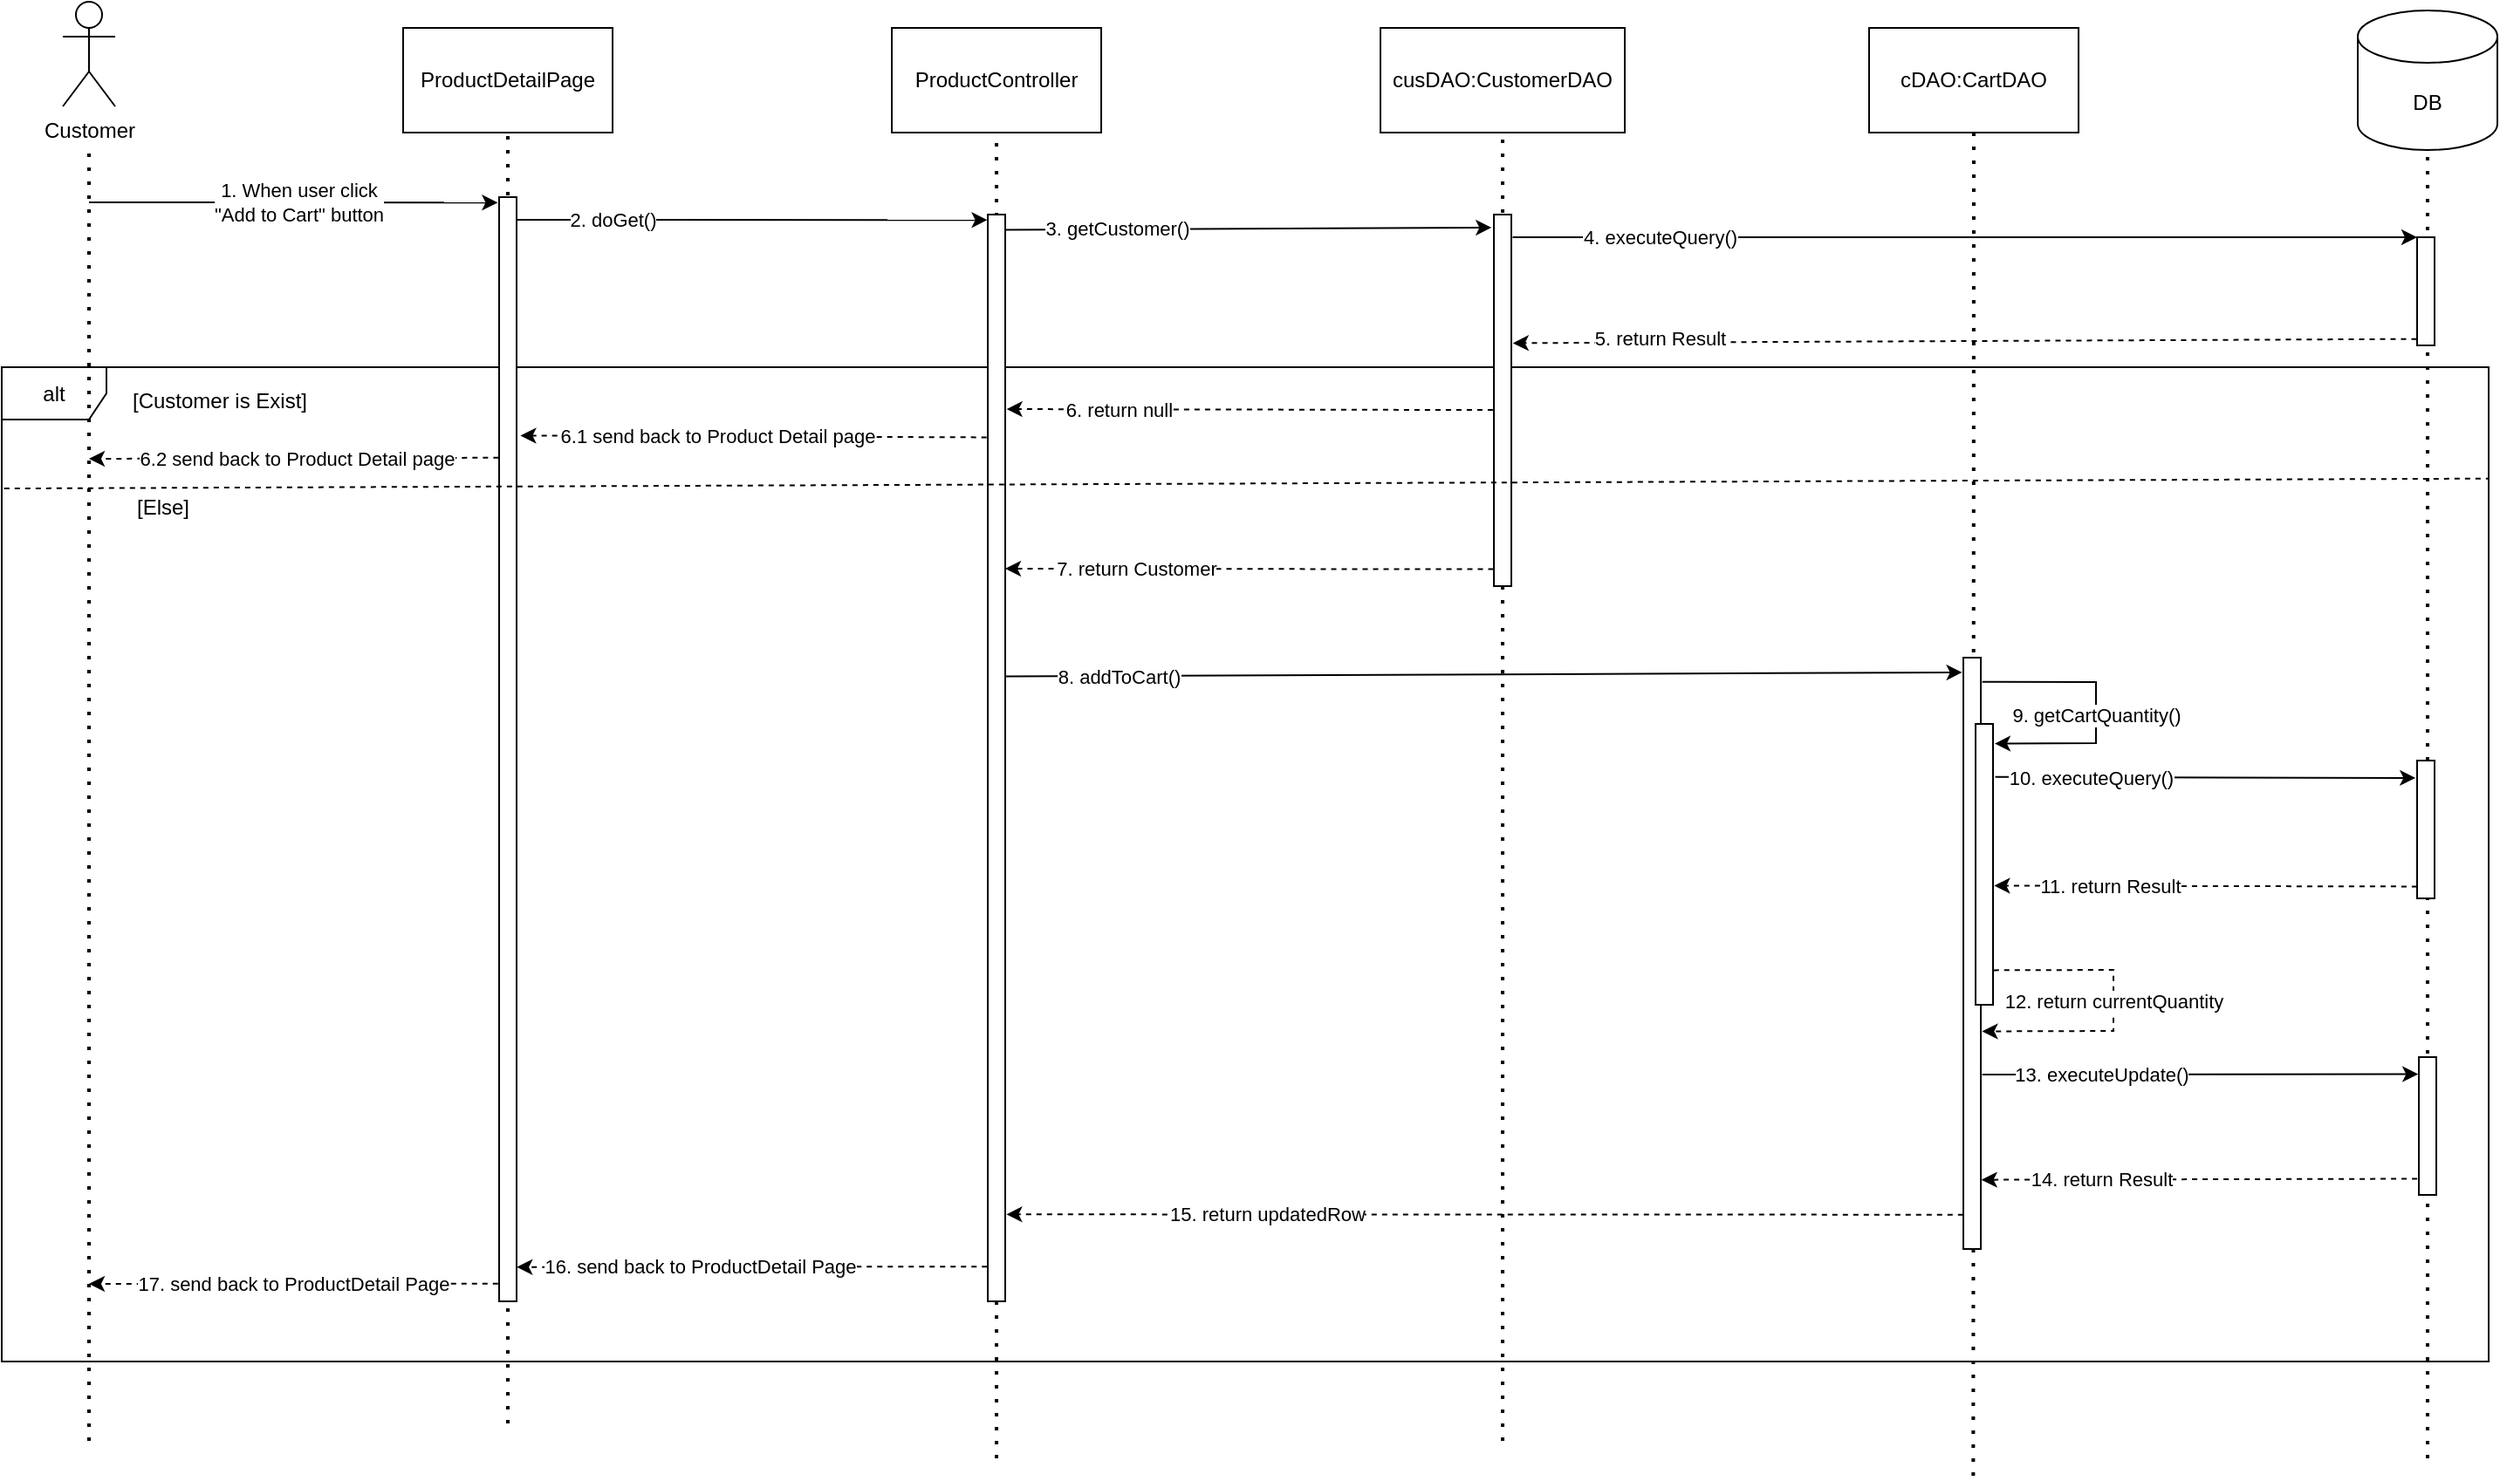 <mxfile>
    <diagram id="q-MbuWhYYtdjwNa4Wrbu" name="Page-1">
        <mxGraphModel dx="2206" dy="776" grid="1" gridSize="10" guides="1" tooltips="1" connect="1" arrows="1" fold="1" page="1" pageScale="1" pageWidth="850" pageHeight="1100" math="0" shadow="0">
            <root>
                <mxCell id="0"/>
                <mxCell id="1" parent="0"/>
                <mxCell id="53" value="alt" style="shape=umlFrame;whiteSpace=wrap;html=1;" vertex="1" parent="1">
                    <mxGeometry x="-30" y="244.5" width="1425" height="570" as="geometry"/>
                </mxCell>
                <mxCell id="2" value="Customer" style="shape=umlActor;verticalLabelPosition=bottom;verticalAlign=top;html=1;outlineConnect=0;" vertex="1" parent="1">
                    <mxGeometry x="5" y="35" width="30" height="60" as="geometry"/>
                </mxCell>
                <mxCell id="3" value="" style="endArrow=none;dashed=1;html=1;dashPattern=1 3;strokeWidth=2;" edge="1" parent="1">
                    <mxGeometry width="50" height="50" relative="1" as="geometry">
                        <mxPoint x="20" y="860" as="sourcePoint"/>
                        <mxPoint x="20" y="120" as="targetPoint"/>
                    </mxGeometry>
                </mxCell>
                <mxCell id="4" value="ProductDetailPage" style="rounded=0;whiteSpace=wrap;html=1;" vertex="1" parent="1">
                    <mxGeometry x="200" y="50" width="120" height="60" as="geometry"/>
                </mxCell>
                <mxCell id="6" value="" style="endArrow=none;dashed=1;html=1;dashPattern=1 3;strokeWidth=2;entryX=0.5;entryY=1;entryDx=0;entryDy=0;" edge="1" parent="1" target="4">
                    <mxGeometry width="50" height="50" relative="1" as="geometry">
                        <mxPoint x="260" y="850" as="sourcePoint"/>
                        <mxPoint x="259.52" y="130" as="targetPoint"/>
                    </mxGeometry>
                </mxCell>
                <mxCell id="7" value="1. When user click &lt;br&gt;&quot;Add to Cart&quot; button" style="endArrow=classic;html=1;entryX=-0.081;entryY=0.005;entryDx=0;entryDy=0;entryPerimeter=0;" edge="1" parent="1" target="13">
                    <mxGeometry x="0.024" width="50" height="50" relative="1" as="geometry">
                        <mxPoint x="20" y="150" as="sourcePoint"/>
                        <mxPoint x="250" y="150" as="targetPoint"/>
                        <mxPoint as="offset"/>
                    </mxGeometry>
                </mxCell>
                <mxCell id="8" value="ProductController" style="rounded=0;whiteSpace=wrap;html=1;" vertex="1" parent="1">
                    <mxGeometry x="480" y="50" width="120" height="60" as="geometry"/>
                </mxCell>
                <mxCell id="9" value="cusDAO:CustomerDAO" style="rounded=0;whiteSpace=wrap;html=1;" vertex="1" parent="1">
                    <mxGeometry x="760" y="50" width="140" height="60" as="geometry"/>
                </mxCell>
                <mxCell id="10" value="cDAO:CartDAO" style="rounded=0;whiteSpace=wrap;html=1;" vertex="1" parent="1">
                    <mxGeometry x="1040" y="50" width="120" height="60" as="geometry"/>
                </mxCell>
                <mxCell id="12" value="DB" style="shape=cylinder3;whiteSpace=wrap;html=1;boundedLbl=1;backgroundOutline=1;size=15;" vertex="1" parent="1">
                    <mxGeometry x="1320" y="40" width="80" height="80" as="geometry"/>
                </mxCell>
                <mxCell id="13" value="" style="rounded=0;whiteSpace=wrap;html=1;" vertex="1" parent="1">
                    <mxGeometry x="255" y="147" width="10" height="633" as="geometry"/>
                </mxCell>
                <mxCell id="14" value="" style="endArrow=none;dashed=1;html=1;dashPattern=1 3;strokeWidth=2;entryX=0.5;entryY=1;entryDx=0;entryDy=0;" edge="1" parent="1" target="8">
                    <mxGeometry width="50" height="50" relative="1" as="geometry">
                        <mxPoint x="540" y="870" as="sourcePoint"/>
                        <mxPoint x="539.73" y="120" as="targetPoint"/>
                    </mxGeometry>
                </mxCell>
                <mxCell id="15" value="" style="endArrow=none;dashed=1;html=1;dashPattern=1 3;strokeWidth=2;entryX=0.5;entryY=1;entryDx=0;entryDy=0;" edge="1" parent="1" target="9">
                    <mxGeometry width="50" height="50" relative="1" as="geometry">
                        <mxPoint x="830" y="860" as="sourcePoint"/>
                        <mxPoint x="829.95" y="130" as="targetPoint"/>
                    </mxGeometry>
                </mxCell>
                <mxCell id="16" value="" style="endArrow=none;dashed=1;html=1;dashPattern=1 3;strokeWidth=2;entryX=0.5;entryY=1;entryDx=0;entryDy=0;" edge="1" parent="1" target="10">
                    <mxGeometry width="50" height="50" relative="1" as="geometry">
                        <mxPoint x="1099.68" y="880" as="sourcePoint"/>
                        <mxPoint x="1100" y="120" as="targetPoint"/>
                    </mxGeometry>
                </mxCell>
                <mxCell id="17" value="" style="endArrow=none;dashed=1;html=1;dashPattern=1 3;strokeWidth=2;entryX=0.5;entryY=1;entryDx=0;entryDy=0;entryPerimeter=0;" edge="1" parent="1" target="12">
                    <mxGeometry width="50" height="50" relative="1" as="geometry">
                        <mxPoint x="1360" y="870" as="sourcePoint"/>
                        <mxPoint x="1360" y="130" as="targetPoint"/>
                    </mxGeometry>
                </mxCell>
                <mxCell id="18" value="" style="rounded=0;whiteSpace=wrap;html=1;" vertex="1" parent="1">
                    <mxGeometry x="535" y="157" width="10" height="623" as="geometry"/>
                </mxCell>
                <mxCell id="19" value="2. doGet()" style="endArrow=classic;html=1;entryX=-0.023;entryY=0.005;entryDx=0;entryDy=0;entryPerimeter=0;" edge="1" parent="1" target="18">
                    <mxGeometry x="-0.593" width="50" height="50" relative="1" as="geometry">
                        <mxPoint x="265" y="160.0" as="sourcePoint"/>
                        <mxPoint x="530" y="160" as="targetPoint"/>
                        <mxPoint as="offset"/>
                    </mxGeometry>
                </mxCell>
                <mxCell id="20" value="" style="rounded=0;whiteSpace=wrap;html=1;" vertex="1" parent="1">
                    <mxGeometry x="825" y="157" width="10" height="213" as="geometry"/>
                </mxCell>
                <mxCell id="21" value="3. getCustomer()" style="endArrow=classic;html=1;exitX=0.982;exitY=0.014;exitDx=0;exitDy=0;exitPerimeter=0;entryX=-0.135;entryY=0.035;entryDx=0;entryDy=0;entryPerimeter=0;" edge="1" parent="1" source="18" target="20">
                    <mxGeometry x="-0.541" width="50" height="50" relative="1" as="geometry">
                        <mxPoint x="547.14" y="165.84" as="sourcePoint"/>
                        <mxPoint x="822.44" y="164.242" as="targetPoint"/>
                        <mxPoint as="offset"/>
                    </mxGeometry>
                </mxCell>
                <mxCell id="22" value="" style="rounded=0;whiteSpace=wrap;html=1;" vertex="1" parent="1">
                    <mxGeometry x="1354" y="170" width="10" height="62" as="geometry"/>
                </mxCell>
                <mxCell id="23" value="4. executeQuery()" style="endArrow=classic;html=1;entryX=0;entryY=0;entryDx=0;entryDy=0;exitX=1.078;exitY=0.061;exitDx=0;exitDy=0;exitPerimeter=0;" edge="1" parent="1" source="20" target="22">
                    <mxGeometry x="-0.676" width="50" height="50" relative="1" as="geometry">
                        <mxPoint x="850" y="170" as="sourcePoint"/>
                        <mxPoint x="1130" y="120" as="targetPoint"/>
                        <mxPoint as="offset"/>
                    </mxGeometry>
                </mxCell>
                <mxCell id="24" value="5. return Result" style="endArrow=classic;html=1;exitX=-0.026;exitY=0.941;exitDx=0;exitDy=0;exitPerimeter=0;dashed=1;entryX=1.089;entryY=0.346;entryDx=0;entryDy=0;entryPerimeter=0;" edge="1" parent="1" source="22" target="20">
                    <mxGeometry x="0.674" y="-2" width="50" height="50" relative="1" as="geometry">
                        <mxPoint x="810.0" y="241.883" as="sourcePoint"/>
                        <mxPoint x="850" y="230" as="targetPoint"/>
                        <mxPoint as="offset"/>
                    </mxGeometry>
                </mxCell>
                <mxCell id="25" value="6. return null" style="endArrow=classic;html=1;exitX=-0.056;exitY=0.526;exitDx=0;exitDy=0;exitPerimeter=0;dashed=1;entryX=1.078;entryY=0.179;entryDx=0;entryDy=0;entryPerimeter=0;" edge="1" parent="1" source="20" target="18">
                    <mxGeometry x="0.536" width="50" height="50" relative="1" as="geometry">
                        <mxPoint x="826.8" y="271.099" as="sourcePoint"/>
                        <mxPoint x="547.05" y="270.79" as="targetPoint"/>
                        <mxPoint as="offset"/>
                    </mxGeometry>
                </mxCell>
                <mxCell id="26" value="6.1 send back to Product Detail page" style="endArrow=classic;html=1;exitX=-0.067;exitY=0.205;exitDx=0;exitDy=0;exitPerimeter=0;dashed=1;entryX=1.22;entryY=0.216;entryDx=0;entryDy=0;entryPerimeter=0;" edge="1" parent="1" source="18" target="13">
                    <mxGeometry x="0.153" width="50" height="50" relative="1" as="geometry">
                        <mxPoint x="529.75" y="286.099" as="sourcePoint"/>
                        <mxPoint x="270" y="286" as="targetPoint"/>
                        <mxPoint as="offset"/>
                    </mxGeometry>
                </mxCell>
                <mxCell id="27" value="6.2 send back to Product Detail page" style="endArrow=classic;html=1;exitX=-0.033;exitY=0.236;exitDx=0;exitDy=0;exitPerimeter=0;dashed=1;" edge="1" parent="1" source="13">
                    <mxGeometry x="-0.023" width="50" height="50" relative="1" as="geometry">
                        <mxPoint x="255.0" y="297.309" as="sourcePoint"/>
                        <mxPoint x="20" y="297" as="targetPoint"/>
                        <mxPoint x="-1" as="offset"/>
                    </mxGeometry>
                </mxCell>
                <mxCell id="28" value="7. return Customer" style="endArrow=classic;html=1;exitX=-0.02;exitY=0.423;exitDx=0;exitDy=0;exitPerimeter=0;dashed=1;entryX=1.005;entryY=0.73;entryDx=0;entryDy=0;entryPerimeter=0;" edge="1" parent="1">
                    <mxGeometry x="0.464" width="50" height="50" relative="1" as="geometry">
                        <mxPoint x="824.75" y="360.309" as="sourcePoint"/>
                        <mxPoint x="545.0" y="360.0" as="targetPoint"/>
                        <mxPoint as="offset"/>
                    </mxGeometry>
                </mxCell>
                <mxCell id="30" value="8. addToCart()" style="endArrow=classic;html=1;exitX=1.028;exitY=0.425;exitDx=0;exitDy=0;exitPerimeter=0;entryX=-0.067;entryY=0.025;entryDx=0;entryDy=0;entryPerimeter=0;" edge="1" parent="1" source="18" target="31">
                    <mxGeometry x="-0.762" width="50" height="50" relative="1" as="geometry">
                        <mxPoint x="549.7" y="421.6" as="sourcePoint"/>
                        <mxPoint x="1090" y="420" as="targetPoint"/>
                        <mxPoint as="offset"/>
                    </mxGeometry>
                </mxCell>
                <mxCell id="31" value="" style="rounded=0;whiteSpace=wrap;html=1;" vertex="1" parent="1">
                    <mxGeometry x="1094" y="411" width="10" height="339" as="geometry"/>
                </mxCell>
                <mxCell id="32" value="" style="rounded=0;whiteSpace=wrap;html=1;" vertex="1" parent="1">
                    <mxGeometry x="1101" y="449" width="10" height="161" as="geometry"/>
                </mxCell>
                <mxCell id="36" value="9. getCartQuantity()" style="endArrow=classic;html=1;rounded=0;exitX=1.081;exitY=0.041;exitDx=0;exitDy=0;exitPerimeter=0;entryX=1.096;entryY=0.07;entryDx=0;entryDy=0;entryPerimeter=0;" edge="1" parent="1" source="31" target="32">
                    <mxGeometry x="0.068" width="50" height="50" relative="1" as="geometry">
                        <mxPoint x="1110" y="425" as="sourcePoint"/>
                        <mxPoint x="1120" y="460" as="targetPoint"/>
                        <mxPoint as="offset"/>
                        <Array as="points">
                            <mxPoint x="1170" y="425"/>
                            <mxPoint x="1170" y="460"/>
                        </Array>
                    </mxGeometry>
                </mxCell>
                <mxCell id="38" value="" style="rounded=0;whiteSpace=wrap;html=1;" vertex="1" parent="1">
                    <mxGeometry x="1354" y="470" width="10" height="79" as="geometry"/>
                </mxCell>
                <mxCell id="40" value="10. executeQuery()" style="endArrow=classic;html=1;exitX=1.126;exitY=0.189;exitDx=0;exitDy=0;exitPerimeter=0;entryX=-0.085;entryY=0.126;entryDx=0;entryDy=0;entryPerimeter=0;" edge="1" parent="1" source="32" target="38">
                    <mxGeometry x="-0.545" width="50" height="50" relative="1" as="geometry">
                        <mxPoint x="1120" y="480" as="sourcePoint"/>
                        <mxPoint x="1340" y="480" as="targetPoint"/>
                        <mxPoint as="offset"/>
                    </mxGeometry>
                </mxCell>
                <mxCell id="41" value="11. return Result" style="endArrow=classic;html=1;dashed=1;entryX=1.069;entryY=0.576;entryDx=0;entryDy=0;entryPerimeter=0;exitX=-0.005;exitY=0.914;exitDx=0;exitDy=0;exitPerimeter=0;" edge="1" parent="1" source="38" target="32">
                    <mxGeometry x="0.455" width="50" height="50" relative="1" as="geometry">
                        <mxPoint x="1340" y="542" as="sourcePoint"/>
                        <mxPoint x="1120" y="542" as="targetPoint"/>
                        <mxPoint as="offset"/>
                    </mxGeometry>
                </mxCell>
                <mxCell id="42" value="12. return currentQuantity" style="endArrow=classic;html=1;rounded=0;dashed=1;exitX=1.039;exitY=0.877;exitDx=0;exitDy=0;exitPerimeter=0;entryX=1.073;entryY=0.632;entryDx=0;entryDy=0;entryPerimeter=0;" edge="1" parent="1" source="32" target="31">
                    <mxGeometry x="-0.03" width="50" height="50" relative="1" as="geometry">
                        <mxPoint x="1120" y="590" as="sourcePoint"/>
                        <mxPoint x="1110" y="625" as="targetPoint"/>
                        <mxPoint as="offset"/>
                        <Array as="points">
                            <mxPoint x="1180" y="590"/>
                            <mxPoint x="1180" y="625"/>
                        </Array>
                    </mxGeometry>
                </mxCell>
                <mxCell id="43" value="13. executeUpdate()" style="endArrow=classic;html=1;exitX=1.084;exitY=0.705;exitDx=0;exitDy=0;exitPerimeter=0;entryX=-0.039;entryY=0.124;entryDx=0;entryDy=0;entryPerimeter=0;" edge="1" parent="1" source="31" target="44">
                    <mxGeometry x="-0.455" width="50" height="50" relative="1" as="geometry">
                        <mxPoint x="1120" y="650" as="sourcePoint"/>
                        <mxPoint x="1350" y="650" as="targetPoint"/>
                        <mxPoint as="offset"/>
                    </mxGeometry>
                </mxCell>
                <mxCell id="44" value="" style="rounded=0;whiteSpace=wrap;html=1;" vertex="1" parent="1">
                    <mxGeometry x="1355" y="640" width="10" height="79" as="geometry"/>
                </mxCell>
                <mxCell id="47" value="14. return Result" style="endArrow=classic;html=1;dashed=1;exitX=-0.095;exitY=0.883;exitDx=0;exitDy=0;exitPerimeter=0;entryX=1.033;entryY=0.883;entryDx=0;entryDy=0;entryPerimeter=0;" edge="1" parent="1" source="44" target="31">
                    <mxGeometry x="0.455" width="50" height="50" relative="1" as="geometry">
                        <mxPoint x="1341" y="710" as="sourcePoint"/>
                        <mxPoint x="1111" y="710" as="targetPoint"/>
                        <mxPoint as="offset"/>
                    </mxGeometry>
                </mxCell>
                <mxCell id="50" value="15. return updatedRow" style="endArrow=classic;html=1;dashed=1;exitX=-0.011;exitY=0.942;exitDx=0;exitDy=0;exitPerimeter=0;entryX=1.067;entryY=0.92;entryDx=0;entryDy=0;entryPerimeter=0;" edge="1" parent="1" source="31" target="18">
                    <mxGeometry x="0.455" width="50" height="50" relative="1" as="geometry">
                        <mxPoint x="1090" y="730" as="sourcePoint"/>
                        <mxPoint x="550" y="730" as="targetPoint"/>
                        <mxPoint as="offset"/>
                    </mxGeometry>
                </mxCell>
                <mxCell id="51" value="16. send back to ProductDetail Page" style="endArrow=classic;html=1;dashed=1;exitX=-0.038;exitY=0.968;exitDx=0;exitDy=0;exitPerimeter=0;entryX=1.012;entryY=0.969;entryDx=0;entryDy=0;entryPerimeter=0;" edge="1" parent="1" source="18" target="13">
                    <mxGeometry x="0.222" width="50" height="50" relative="1" as="geometry">
                        <mxPoint x="530" y="760" as="sourcePoint"/>
                        <mxPoint x="270" y="760" as="targetPoint"/>
                        <mxPoint as="offset"/>
                    </mxGeometry>
                </mxCell>
                <mxCell id="52" value="17. send back to ProductDetail Page" style="endArrow=classic;html=1;dashed=1;exitX=-0.062;exitY=0.984;exitDx=0;exitDy=0;exitPerimeter=0;" edge="1" parent="1" source="13">
                    <mxGeometry width="50" height="50" relative="1" as="geometry">
                        <mxPoint x="250" y="770" as="sourcePoint"/>
                        <mxPoint x="20" y="770" as="targetPoint"/>
                        <mxPoint as="offset"/>
                    </mxGeometry>
                </mxCell>
                <mxCell id="54" value="[Customer is Exist]" style="text;html=1;strokeColor=none;fillColor=none;align=center;verticalAlign=middle;whiteSpace=wrap;rounded=0;" vertex="1" parent="1">
                    <mxGeometry x="35" y="248.5" width="120" height="30" as="geometry"/>
                </mxCell>
                <mxCell id="57" value="[Else]" style="text;html=1;strokeColor=none;fillColor=none;align=center;verticalAlign=middle;whiteSpace=wrap;rounded=0;" vertex="1" parent="1">
                    <mxGeometry x="35" y="310" width="55" height="30" as="geometry"/>
                </mxCell>
                <mxCell id="58" value="" style="endArrow=none;dashed=1;html=1;rounded=0;exitX=0.001;exitY=0.122;exitDx=0;exitDy=0;exitPerimeter=0;entryX=1;entryY=0.112;entryDx=0;entryDy=0;entryPerimeter=0;" edge="1" parent="1" source="53" target="53">
                    <mxGeometry width="50" height="50" relative="1" as="geometry">
                        <mxPoint x="400" y="400" as="sourcePoint"/>
                        <mxPoint x="1390" y="310" as="targetPoint"/>
                    </mxGeometry>
                </mxCell>
            </root>
        </mxGraphModel>
    </diagram>
</mxfile>